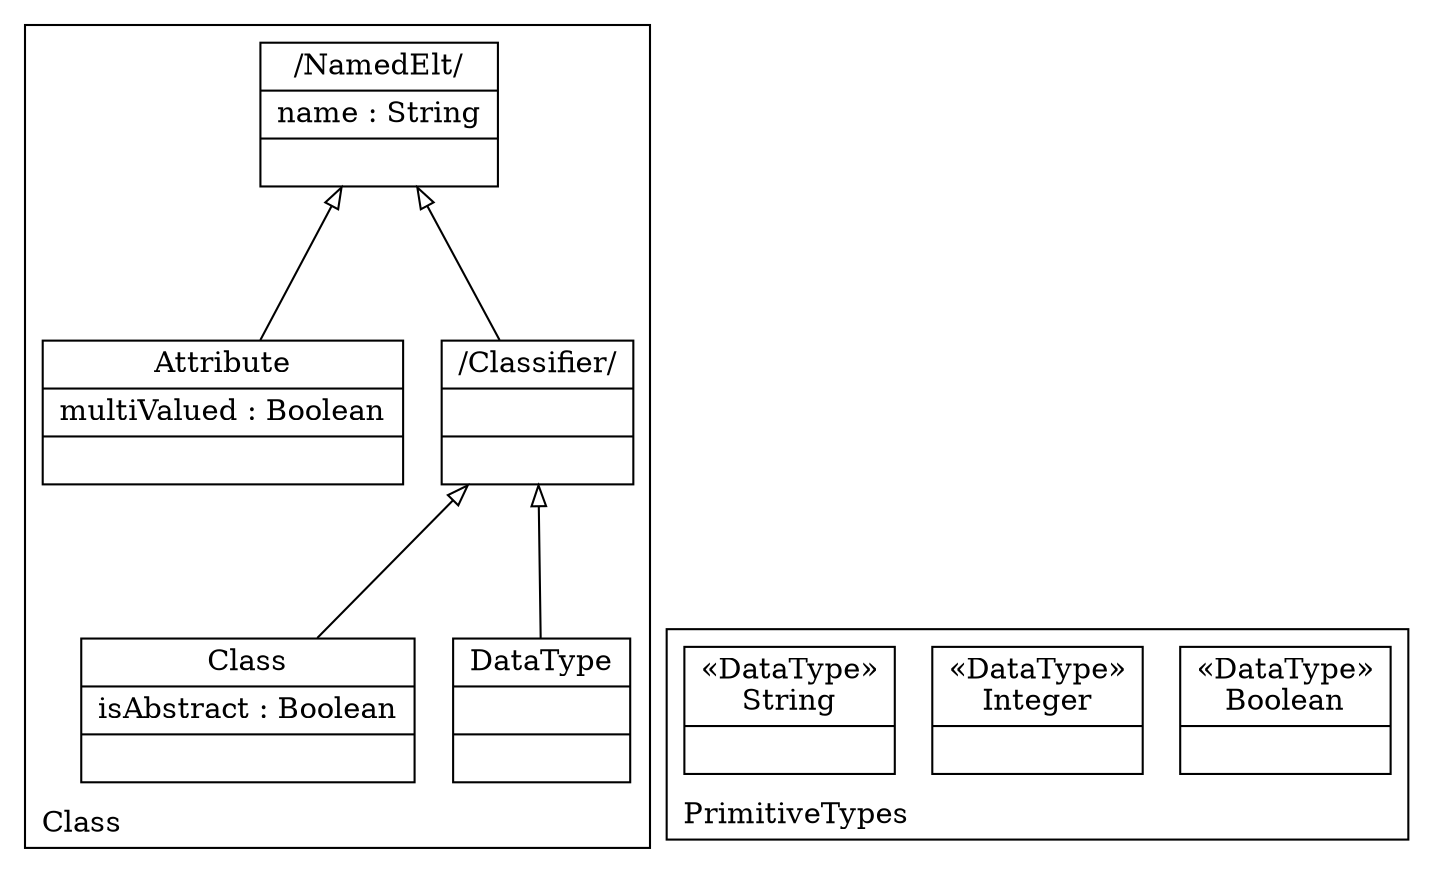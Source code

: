digraph "KM3 Model in DOT" {
graph[rankdir=BT,labeljust=l,labelloc=t,nodeSep=0.75,compound=true];
 subgraph "cluster_Class"{
labelloc=t
color=black
label=Class
 node[shape=record];
NamedElt[label="{/NamedElt/|name : String| }"]
;
 node[shape=record];
Classifier[label="{/Classifier/| | }"]
 Classifier->NamedElt[arrowhead=onormal,group=NamedElt,minlen=2,constraint=true,]
;
 node[shape=record];
DataType[label="{DataType| | }"]
 DataType->Classifier[arrowhead=onormal,group=Classifier,minlen=2,constraint=true,]
;
 node[shape=record];
Class[label="{Class|isAbstract : Boolean| }"]
 Class->Classifier[arrowhead=onormal,group=Classifier,minlen=2,constraint=true,]
;
 node[shape=record];
Attribute[label="{Attribute|multiValued : Boolean| }"]
 Attribute->NamedElt[arrowhead=onormal,group=NamedElt,minlen=2,constraint=true,]
;

} subgraph "cluster_PrimitiveTypes"{
labelloc=t
color=black
label=PrimitiveTypes
 node[shape=record];
Boolean[label="{&#171;DataType&#187;\nBoolean|}"]
;
 node[shape=record];
Integer[label="{&#171;DataType&#187;\nInteger|}"]
;
 node[shape=record];
String[label="{&#171;DataType&#187;\nString|}"]
;

}
}